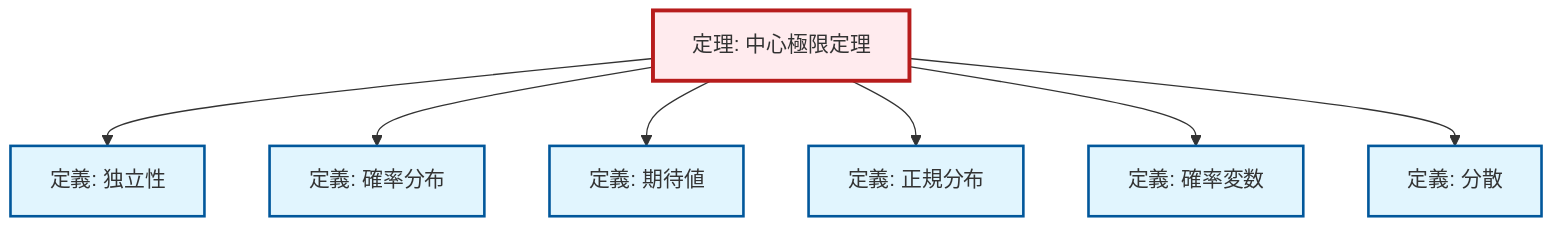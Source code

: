 graph TD
    classDef definition fill:#e1f5fe,stroke:#01579b,stroke-width:2px
    classDef theorem fill:#f3e5f5,stroke:#4a148c,stroke-width:2px
    classDef axiom fill:#fff3e0,stroke:#e65100,stroke-width:2px
    classDef example fill:#e8f5e9,stroke:#1b5e20,stroke-width:2px
    classDef current fill:#ffebee,stroke:#b71c1c,stroke-width:3px
    def-probability-distribution["定義: 確率分布"]:::definition
    thm-central-limit["定理: 中心極限定理"]:::theorem
    def-independence["定義: 独立性"]:::definition
    def-variance["定義: 分散"]:::definition
    def-normal-distribution["定義: 正規分布"]:::definition
    def-expectation["定義: 期待値"]:::definition
    def-random-variable["定義: 確率変数"]:::definition
    thm-central-limit --> def-independence
    thm-central-limit --> def-probability-distribution
    thm-central-limit --> def-expectation
    thm-central-limit --> def-normal-distribution
    thm-central-limit --> def-random-variable
    thm-central-limit --> def-variance
    class thm-central-limit current